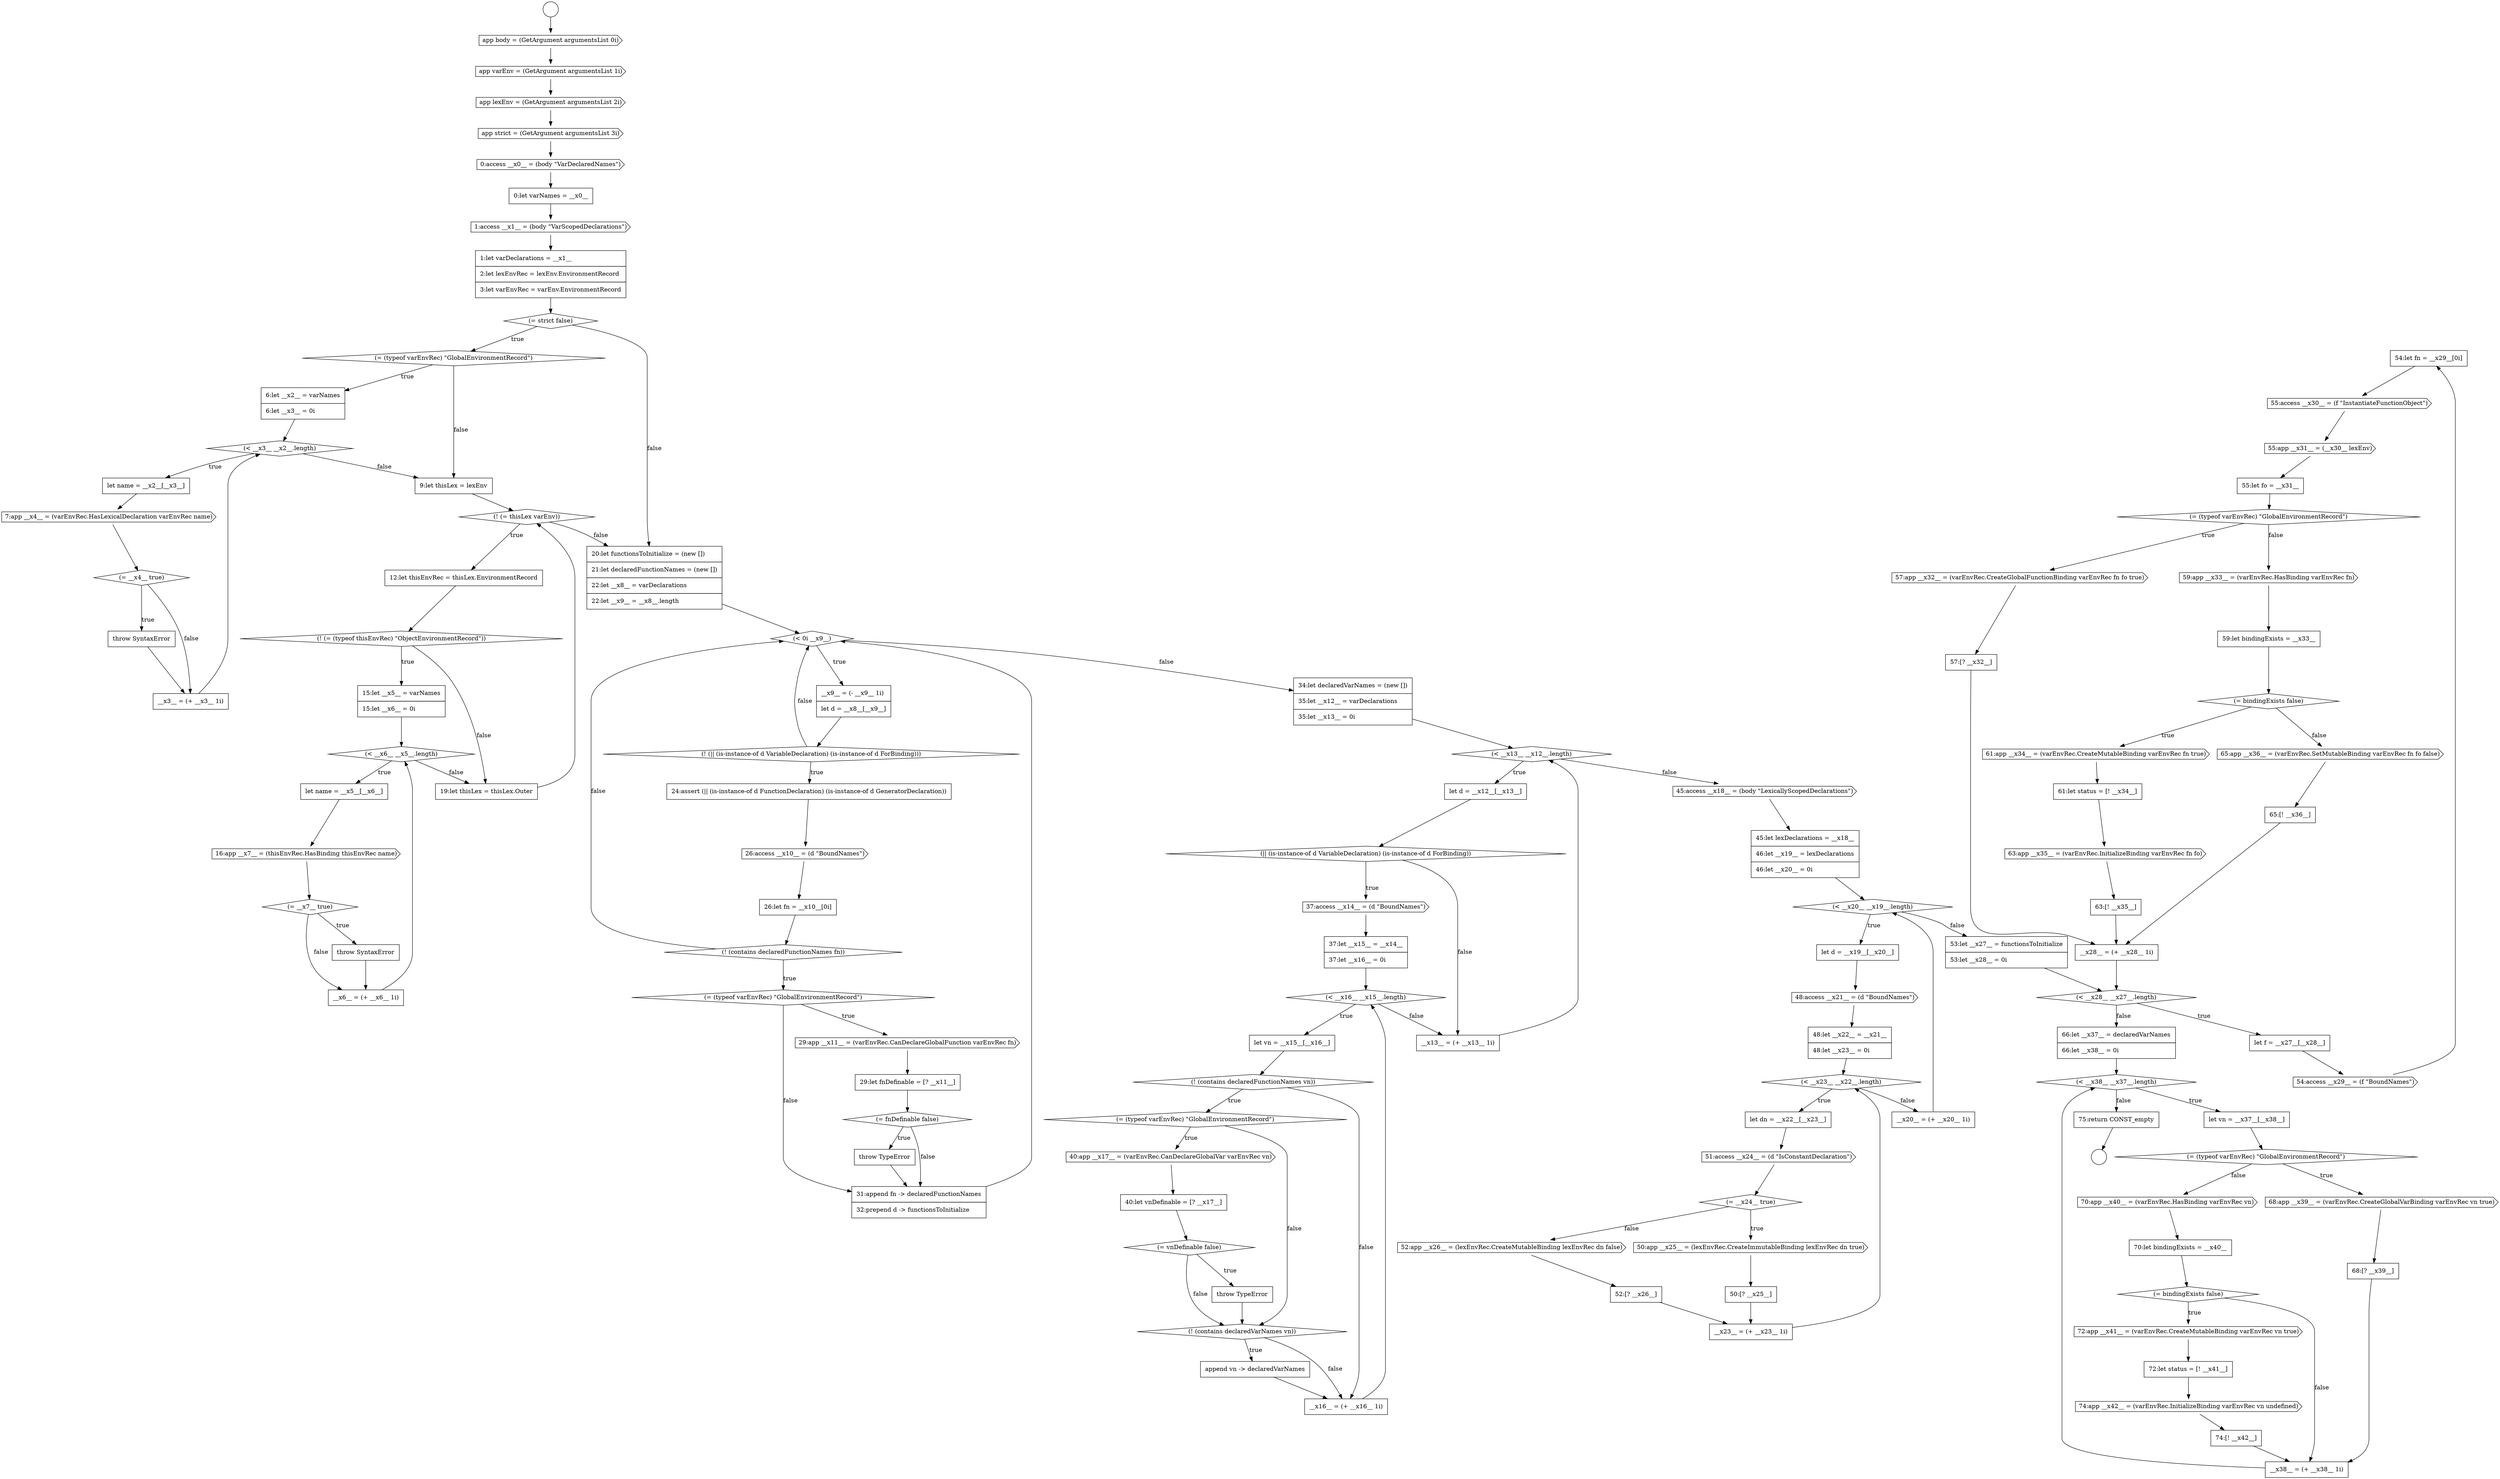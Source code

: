 digraph {
  node10420 [shape=none, margin=0, label=<<font color="black">
    <table border="0" cellborder="1" cellspacing="0" cellpadding="10">
      <tr><td align="left">54:let fn = __x29__[0i]</td></tr>
    </table>
  </font>> color="black" fillcolor="white" style=filled]
  node10357 [shape=diamond, label=<<font color="black">(! (= thisLex varEnv))</font>> color="black" fillcolor="white" style=filled]
  node10410 [shape=cds, label=<<font color="black">50:app __x25__ = (lexEnvRec.CreateImmutableBinding lexEnvRec dn true)</font>> color="black" fillcolor="white" style=filled]
  node10373 [shape=cds, label=<<font color="black">26:access __x10__ = (d &quot;BoundNames&quot;)</font>> color="black" fillcolor="white" style=filled]
  node10399 [shape=none, margin=0, label=<<font color="black">
    <table border="0" cellborder="1" cellspacing="0" cellpadding="10">
      <tr><td align="left">__x13__ = (+ __x13__ 1i)</td></tr>
    </table>
  </font>> color="black" fillcolor="white" style=filled]
  node10363 [shape=cds, label=<<font color="black">16:app __x7__ = (thisEnvRec.HasBinding thisEnvRec name)</font>> color="black" fillcolor="white" style=filled]
  node10387 [shape=none, margin=0, label=<<font color="black">
    <table border="0" cellborder="1" cellspacing="0" cellpadding="10">
      <tr><td align="left">37:let __x15__ = __x14__</td></tr>
      <tr><td align="left">37:let __x16__ = 0i</td></tr>
    </table>
  </font>> color="black" fillcolor="white" style=filled]
  node10446 [shape=cds, label=<<font color="black">72:app __x41__ = (varEnvRec.CreateMutableBinding varEnvRec vn true)</font>> color="black" fillcolor="white" style=filled]
  node10431 [shape=none, margin=0, label=<<font color="black">
    <table border="0" cellborder="1" cellspacing="0" cellpadding="10">
      <tr><td align="left">61:let status = [! __x34__]</td></tr>
    </table>
  </font>> color="black" fillcolor="white" style=filled]
  node10433 [shape=none, margin=0, label=<<font color="black">
    <table border="0" cellborder="1" cellspacing="0" cellpadding="10">
      <tr><td align="left">63:[! __x35__]</td></tr>
    </table>
  </font>> color="black" fillcolor="white" style=filled]
  node10395 [shape=none, margin=0, label=<<font color="black">
    <table border="0" cellborder="1" cellspacing="0" cellpadding="10">
      <tr><td align="left">throw TypeError</td></tr>
    </table>
  </font>> color="black" fillcolor="white" style=filled]
  node10358 [shape=none, margin=0, label=<<font color="black">
    <table border="0" cellborder="1" cellspacing="0" cellpadding="10">
      <tr><td align="left">12:let thisEnvRec = thisLex.EnvironmentRecord</td></tr>
    </table>
  </font>> color="black" fillcolor="white" style=filled]
  node10346 [shape=none, margin=0, label=<<font color="black">
    <table border="0" cellborder="1" cellspacing="0" cellpadding="10">
      <tr><td align="left">1:let varDeclarations = __x1__</td></tr>
      <tr><td align="left">2:let lexEnvRec = lexEnv.EnvironmentRecord</td></tr>
      <tr><td align="left">3:let varEnvRec = varEnv.EnvironmentRecord</td></tr>
    </table>
  </font>> color="black" fillcolor="white" style=filled]
  node10414 [shape=none, margin=0, label=<<font color="black">
    <table border="0" cellborder="1" cellspacing="0" cellpadding="10">
      <tr><td align="left">__x23__ = (+ __x23__ 1i)</td></tr>
    </table>
  </font>> color="black" fillcolor="white" style=filled]
  node10341 [shape=cds, label=<<font color="black">app lexEnv = (GetArgument argumentsList 2i)</font>> color="black" fillcolor="white" style=filled]
  node10351 [shape=none, margin=0, label=<<font color="black">
    <table border="0" cellborder="1" cellspacing="0" cellpadding="10">
      <tr><td align="left">let name = __x2__[__x3__]</td></tr>
    </table>
  </font>> color="black" fillcolor="white" style=filled]
  node10368 [shape=none, margin=0, label=<<font color="black">
    <table border="0" cellborder="1" cellspacing="0" cellpadding="10">
      <tr><td align="left">20:let functionsToInitialize = (new [])</td></tr>
      <tr><td align="left">21:let declaredFunctionNames = (new [])</td></tr>
      <tr><td align="left">22:let __x8__ = varDeclarations</td></tr>
      <tr><td align="left">22:let __x9__ = __x8__.length</td></tr>
    </table>
  </font>> color="black" fillcolor="white" style=filled]
  node10427 [shape=cds, label=<<font color="black">59:app __x33__ = (varEnvRec.HasBinding varEnvRec fn)</font>> color="black" fillcolor="white" style=filled]
  node10437 [shape=none, margin=0, label=<<font color="black">
    <table border="0" cellborder="1" cellspacing="0" cellpadding="10">
      <tr><td align="left">66:let __x37__ = declaredVarNames</td></tr>
      <tr><td align="left">66:let __x38__ = 0i</td></tr>
    </table>
  </font>> color="black" fillcolor="white" style=filled]
  node10356 [shape=none, margin=0, label=<<font color="black">
    <table border="0" cellborder="1" cellspacing="0" cellpadding="10">
      <tr><td align="left">9:let thisLex = lexEnv</td></tr>
    </table>
  </font>> color="black" fillcolor="white" style=filled]
  node10382 [shape=none, margin=0, label=<<font color="black">
    <table border="0" cellborder="1" cellspacing="0" cellpadding="10">
      <tr><td align="left">34:let declaredVarNames = (new [])</td></tr>
      <tr><td align="left">35:let __x12__ = varDeclarations</td></tr>
      <tr><td align="left">35:let __x13__ = 0i</td></tr>
    </table>
  </font>> color="black" fillcolor="white" style=filled]
  node10337 [shape=circle label=" " color="black" fillcolor="white" style=filled]
  node10419 [shape=cds, label=<<font color="black">54:access __x29__ = (f &quot;BoundNames&quot;)</font>> color="black" fillcolor="white" style=filled]
  node10378 [shape=none, margin=0, label=<<font color="black">
    <table border="0" cellborder="1" cellspacing="0" cellpadding="10">
      <tr><td align="left">29:let fnDefinable = [? __x11__]</td></tr>
    </table>
  </font>> color="black" fillcolor="white" style=filled]
  node10404 [shape=cds, label=<<font color="black">48:access __x21__ = (d &quot;BoundNames&quot;)</font>> color="black" fillcolor="white" style=filled]
  node10442 [shape=none, margin=0, label=<<font color="black">
    <table border="0" cellborder="1" cellspacing="0" cellpadding="10">
      <tr><td align="left">68:[? __x39__]</td></tr>
    </table>
  </font>> color="black" fillcolor="white" style=filled]
  node10405 [shape=none, margin=0, label=<<font color="black">
    <table border="0" cellborder="1" cellspacing="0" cellpadding="10">
      <tr><td align="left">48:let __x22__ = __x21__</td></tr>
      <tr><td align="left">48:let __x23__ = 0i</td></tr>
    </table>
  </font>> color="black" fillcolor="white" style=filled]
  node10390 [shape=diamond, label=<<font color="black">(! (contains declaredFunctionNames vn))</font>> color="black" fillcolor="white" style=filled]
  node10422 [shape=cds, label=<<font color="black">55:app __x31__ = (__x30__ lexEnv)</font>> color="black" fillcolor="white" style=filled]
  node10350 [shape=diamond, label=<<font color="black">(&lt; __x3__ __x2__.length)</font>> color="black" fillcolor="white" style=filled]
  node10388 [shape=diamond, label=<<font color="black">(&lt; __x16__ __x15__.length)</font>> color="black" fillcolor="white" style=filled]
  node10362 [shape=none, margin=0, label=<<font color="black">
    <table border="0" cellborder="1" cellspacing="0" cellpadding="10">
      <tr><td align="left">let name = __x5__[__x6__]</td></tr>
    </table>
  </font>> color="black" fillcolor="white" style=filled]
  node10374 [shape=none, margin=0, label=<<font color="black">
    <table border="0" cellborder="1" cellspacing="0" cellpadding="10">
      <tr><td align="left">26:let fn = __x10__[0i]</td></tr>
    </table>
  </font>> color="black" fillcolor="white" style=filled]
  node10345 [shape=cds, label=<<font color="black">1:access __x1__ = (body &quot;VarScopedDeclarations&quot;)</font>> color="black" fillcolor="white" style=filled]
  node10426 [shape=none, margin=0, label=<<font color="black">
    <table border="0" cellborder="1" cellspacing="0" cellpadding="10">
      <tr><td align="left">57:[? __x32__]</td></tr>
    </table>
  </font>> color="black" fillcolor="white" style=filled]
  node10409 [shape=diamond, label=<<font color="black">(= __x24__ true)</font>> color="black" fillcolor="white" style=filled]
  node10394 [shape=diamond, label=<<font color="black">(= vnDefinable false)</font>> color="black" fillcolor="white" style=filled]
  node10441 [shape=cds, label=<<font color="black">68:app __x39__ = (varEnvRec.CreateGlobalVarBinding varEnvRec vn true)</font>> color="black" fillcolor="white" style=filled]
  node10369 [shape=diamond, label=<<font color="black">(&lt; 0i __x9__)</font>> color="black" fillcolor="white" style=filled]
  node10367 [shape=none, margin=0, label=<<font color="black">
    <table border="0" cellborder="1" cellspacing="0" cellpadding="10">
      <tr><td align="left">19:let thisLex = thisLex.Outer</td></tr>
    </table>
  </font>> color="black" fillcolor="white" style=filled]
  node10413 [shape=none, margin=0, label=<<font color="black">
    <table border="0" cellborder="1" cellspacing="0" cellpadding="10">
      <tr><td align="left">52:[? __x26__]</td></tr>
    </table>
  </font>> color="black" fillcolor="white" style=filled]
  node10445 [shape=diamond, label=<<font color="black">(= bindingExists false)</font>> color="black" fillcolor="white" style=filled]
  node10398 [shape=none, margin=0, label=<<font color="black">
    <table border="0" cellborder="1" cellspacing="0" cellpadding="10">
      <tr><td align="left">__x16__ = (+ __x16__ 1i)</td></tr>
    </table>
  </font>> color="black" fillcolor="white" style=filled]
  node10434 [shape=cds, label=<<font color="black">65:app __x36__ = (varEnvRec.SetMutableBinding varEnvRec fn fo false)</font>> color="black" fillcolor="white" style=filled]
  node10430 [shape=cds, label=<<font color="black">61:app __x34__ = (varEnvRec.CreateMutableBinding varEnvRec fn true)</font>> color="black" fillcolor="white" style=filled]
  node10391 [shape=diamond, label=<<font color="black">(= (typeof varEnvRec) &quot;GlobalEnvironmentRecord&quot;)</font>> color="black" fillcolor="white" style=filled]
  node10381 [shape=none, margin=0, label=<<font color="black">
    <table border="0" cellborder="1" cellspacing="0" cellpadding="10">
      <tr><td align="left">31:append fn -&gt; declaredFunctionNames</td></tr>
      <tr><td align="left">32:prepend d -&gt; functionsToInitialize</td></tr>
    </table>
  </font>> color="black" fillcolor="white" style=filled]
  node10342 [shape=cds, label=<<font color="black">app strict = (GetArgument argumentsList 3i)</font>> color="black" fillcolor="white" style=filled]
  node10353 [shape=diamond, label=<<font color="black">(= __x4__ true)</font>> color="black" fillcolor="white" style=filled]
  node10423 [shape=none, margin=0, label=<<font color="black">
    <table border="0" cellborder="1" cellspacing="0" cellpadding="10">
      <tr><td align="left">55:let fo = __x31__</td></tr>
    </table>
  </font>> color="black" fillcolor="white" style=filled]
  node10401 [shape=none, margin=0, label=<<font color="black">
    <table border="0" cellborder="1" cellspacing="0" cellpadding="10">
      <tr><td align="left">45:let lexDeclarations = __x18__</td></tr>
      <tr><td align="left">46:let __x19__ = lexDeclarations</td></tr>
      <tr><td align="left">46:let __x20__ = 0i</td></tr>
    </table>
  </font>> color="black" fillcolor="white" style=filled]
  node10438 [shape=diamond, label=<<font color="black">(&lt; __x38__ __x37__.length)</font>> color="black" fillcolor="white" style=filled]
  node10349 [shape=none, margin=0, label=<<font color="black">
    <table border="0" cellborder="1" cellspacing="0" cellpadding="10">
      <tr><td align="left">6:let __x2__ = varNames</td></tr>
      <tr><td align="left">6:let __x3__ = 0i</td></tr>
    </table>
  </font>> color="black" fillcolor="white" style=filled]
  node10406 [shape=diamond, label=<<font color="black">(&lt; __x23__ __x22__.length)</font>> color="black" fillcolor="white" style=filled]
  node10366 [shape=none, margin=0, label=<<font color="black">
    <table border="0" cellborder="1" cellspacing="0" cellpadding="10">
      <tr><td align="left">__x6__ = (+ __x6__ 1i)</td></tr>
    </table>
  </font>> color="black" fillcolor="white" style=filled]
  node10338 [shape=circle label=" " color="black" fillcolor="white" style=filled]
  node10377 [shape=cds, label=<<font color="black">29:app __x11__ = (varEnvRec.CanDeclareGlobalFunction varEnvRec fn)</font>> color="black" fillcolor="white" style=filled]
  node10359 [shape=diamond, label=<<font color="black">(! (= (typeof thisEnvRec) &quot;ObjectEnvironmentRecord&quot;))</font>> color="black" fillcolor="white" style=filled]
  node10425 [shape=cds, label=<<font color="black">57:app __x32__ = (varEnvRec.CreateGlobalFunctionBinding varEnvRec fn fo true)</font>> color="black" fillcolor="white" style=filled]
  node10435 [shape=none, margin=0, label=<<font color="black">
    <table border="0" cellborder="1" cellspacing="0" cellpadding="10">
      <tr><td align="left">65:[! __x36__]</td></tr>
    </table>
  </font>> color="black" fillcolor="white" style=filled]
  node10393 [shape=none, margin=0, label=<<font color="black">
    <table border="0" cellborder="1" cellspacing="0" cellpadding="10">
      <tr><td align="left">40:let vnDefinable = [? __x17__]</td></tr>
    </table>
  </font>> color="black" fillcolor="white" style=filled]
  node10348 [shape=diamond, label=<<font color="black">(= (typeof varEnvRec) &quot;GlobalEnvironmentRecord&quot;)</font>> color="black" fillcolor="white" style=filled]
  node10361 [shape=diamond, label=<<font color="black">(&lt; __x6__ __x5__.length)</font>> color="black" fillcolor="white" style=filled]
  node10416 [shape=none, margin=0, label=<<font color="black">
    <table border="0" cellborder="1" cellspacing="0" cellpadding="10">
      <tr><td align="left">53:let __x27__ = functionsToInitialize</td></tr>
      <tr><td align="left">53:let __x28__ = 0i</td></tr>
    </table>
  </font>> color="black" fillcolor="white" style=filled]
  node10370 [shape=none, margin=0, label=<<font color="black">
    <table border="0" cellborder="1" cellspacing="0" cellpadding="10">
      <tr><td align="left">__x9__ = (- __x9__ 1i)</td></tr>
      <tr><td align="left">let d = __x8__[__x9__]</td></tr>
    </table>
  </font>> color="black" fillcolor="white" style=filled]
  node10385 [shape=diamond, label=<<font color="black">(|| (is-instance-of d VariableDeclaration) (is-instance-of d ForBinding))</font>> color="black" fillcolor="white" style=filled]
  node10429 [shape=diamond, label=<<font color="black">(= bindingExists false)</font>> color="black" fillcolor="white" style=filled]
  node10448 [shape=cds, label=<<font color="black">74:app __x42__ = (varEnvRec.InitializeBinding varEnvRec vn undefined)</font>> color="black" fillcolor="white" style=filled]
  node10450 [shape=none, margin=0, label=<<font color="black">
    <table border="0" cellborder="1" cellspacing="0" cellpadding="10">
      <tr><td align="left">__x38__ = (+ __x38__ 1i)</td></tr>
    </table>
  </font>> color="black" fillcolor="white" style=filled]
  node10412 [shape=cds, label=<<font color="black">52:app __x26__ = (lexEnvRec.CreateMutableBinding lexEnvRec dn false)</font>> color="black" fillcolor="white" style=filled]
  node10380 [shape=none, margin=0, label=<<font color="black">
    <table border="0" cellborder="1" cellspacing="0" cellpadding="10">
      <tr><td align="left">throw TypeError</td></tr>
    </table>
  </font>> color="black" fillcolor="white" style=filled]
  node10397 [shape=none, margin=0, label=<<font color="black">
    <table border="0" cellborder="1" cellspacing="0" cellpadding="10">
      <tr><td align="left">append vn -&gt; declaredVarNames</td></tr>
    </table>
  </font>> color="black" fillcolor="white" style=filled]
  node10375 [shape=diamond, label=<<font color="black">(! (contains declaredFunctionNames fn))</font>> color="black" fillcolor="white" style=filled]
  node10402 [shape=diamond, label=<<font color="black">(&lt; __x20__ __x19__.length)</font>> color="black" fillcolor="white" style=filled]
  node10444 [shape=none, margin=0, label=<<font color="black">
    <table border="0" cellborder="1" cellspacing="0" cellpadding="10">
      <tr><td align="left">70:let bindingExists = __x40__</td></tr>
    </table>
  </font>> color="black" fillcolor="white" style=filled]
  node10407 [shape=none, margin=0, label=<<font color="black">
    <table border="0" cellborder="1" cellspacing="0" cellpadding="10">
      <tr><td align="left">let dn = __x22__[__x23__]</td></tr>
    </table>
  </font>> color="black" fillcolor="white" style=filled]
  node10424 [shape=diamond, label=<<font color="black">(= (typeof varEnvRec) &quot;GlobalEnvironmentRecord&quot;)</font>> color="black" fillcolor="white" style=filled]
  node10417 [shape=diamond, label=<<font color="black">(&lt; __x28__ __x27__.length)</font>> color="black" fillcolor="white" style=filled]
  node10354 [shape=none, margin=0, label=<<font color="black">
    <table border="0" cellborder="1" cellspacing="0" cellpadding="10">
      <tr><td align="left">throw SyntaxError</td></tr>
    </table>
  </font>> color="black" fillcolor="white" style=filled]
  node10449 [shape=none, margin=0, label=<<font color="black">
    <table border="0" cellborder="1" cellspacing="0" cellpadding="10">
      <tr><td align="left">74:[! __x42__]</td></tr>
    </table>
  </font>> color="black" fillcolor="white" style=filled]
  node10384 [shape=none, margin=0, label=<<font color="black">
    <table border="0" cellborder="1" cellspacing="0" cellpadding="10">
      <tr><td align="left">let d = __x12__[__x13__]</td></tr>
    </table>
  </font>> color="black" fillcolor="white" style=filled]
  node10339 [shape=cds, label=<<font color="black">app body = (GetArgument argumentsList 0i)</font>> color="black" fillcolor="white" style=filled]
  node10371 [shape=diamond, label=<<font color="black">(! (|| (is-instance-of d VariableDeclaration) (is-instance-of d ForBinding)))</font>> color="black" fillcolor="white" style=filled]
  node10392 [shape=cds, label=<<font color="black">40:app __x17__ = (varEnvRec.CanDeclareGlobalVar varEnvRec vn)</font>> color="black" fillcolor="white" style=filled]
  node10439 [shape=none, margin=0, label=<<font color="black">
    <table border="0" cellborder="1" cellspacing="0" cellpadding="10">
      <tr><td align="left">let vn = __x37__[__x38__]</td></tr>
    </table>
  </font>> color="black" fillcolor="white" style=filled]
  node10360 [shape=none, margin=0, label=<<font color="black">
    <table border="0" cellborder="1" cellspacing="0" cellpadding="10">
      <tr><td align="left">15:let __x5__ = varNames</td></tr>
      <tr><td align="left">15:let __x6__ = 0i</td></tr>
    </table>
  </font>> color="black" fillcolor="white" style=filled]
  node10365 [shape=none, margin=0, label=<<font color="black">
    <table border="0" cellborder="1" cellspacing="0" cellpadding="10">
      <tr><td align="left">throw SyntaxError</td></tr>
    </table>
  </font>> color="black" fillcolor="white" style=filled]
  node10343 [shape=cds, label=<<font color="black">0:access __x0__ = (body &quot;VarDeclaredNames&quot;)</font>> color="black" fillcolor="white" style=filled]
  node10415 [shape=none, margin=0, label=<<font color="black">
    <table border="0" cellborder="1" cellspacing="0" cellpadding="10">
      <tr><td align="left">__x20__ = (+ __x20__ 1i)</td></tr>
    </table>
  </font>> color="black" fillcolor="white" style=filled]
  node10436 [shape=none, margin=0, label=<<font color="black">
    <table border="0" cellborder="1" cellspacing="0" cellpadding="10">
      <tr><td align="left">__x28__ = (+ __x28__ 1i)</td></tr>
    </table>
  </font>> color="black" fillcolor="white" style=filled]
  node10432 [shape=cds, label=<<font color="black">63:app __x35__ = (varEnvRec.InitializeBinding varEnvRec fn fo)</font>> color="black" fillcolor="white" style=filled]
  node10451 [shape=none, margin=0, label=<<font color="black">
    <table border="0" cellborder="1" cellspacing="0" cellpadding="10">
      <tr><td align="left">75:return CONST_empty</td></tr>
    </table>
  </font>> color="black" fillcolor="white" style=filled]
  node10364 [shape=diamond, label=<<font color="black">(= __x7__ true)</font>> color="black" fillcolor="white" style=filled]
  node10376 [shape=diamond, label=<<font color="black">(= (typeof varEnvRec) &quot;GlobalEnvironmentRecord&quot;)</font>> color="black" fillcolor="white" style=filled]
  node10347 [shape=diamond, label=<<font color="black">(= strict false)</font>> color="black" fillcolor="white" style=filled]
  node10352 [shape=cds, label=<<font color="black">7:app __x4__ = (varEnvRec.HasLexicalDeclaration varEnvRec name)</font>> color="black" fillcolor="white" style=filled]
  node10411 [shape=none, margin=0, label=<<font color="black">
    <table border="0" cellborder="1" cellspacing="0" cellpadding="10">
      <tr><td align="left">50:[? __x25__]</td></tr>
    </table>
  </font>> color="black" fillcolor="white" style=filled]
  node10386 [shape=cds, label=<<font color="black">37:access __x14__ = (d &quot;BoundNames&quot;)</font>> color="black" fillcolor="white" style=filled]
  node10400 [shape=cds, label=<<font color="black">45:access __x18__ = (body &quot;LexicallyScopedDeclarations&quot;)</font>> color="black" fillcolor="white" style=filled]
  node10428 [shape=none, margin=0, label=<<font color="black">
    <table border="0" cellborder="1" cellspacing="0" cellpadding="10">
      <tr><td align="left">59:let bindingExists = __x33__</td></tr>
    </table>
  </font>> color="black" fillcolor="white" style=filled]
  node10447 [shape=none, margin=0, label=<<font color="black">
    <table border="0" cellborder="1" cellspacing="0" cellpadding="10">
      <tr><td align="left">72:let status = [! __x41__]</td></tr>
    </table>
  </font>> color="black" fillcolor="white" style=filled]
  node10443 [shape=cds, label=<<font color="black">70:app __x40__ = (varEnvRec.HasBinding varEnvRec vn)</font>> color="black" fillcolor="white" style=filled]
  node10418 [shape=none, margin=0, label=<<font color="black">
    <table border="0" cellborder="1" cellspacing="0" cellpadding="10">
      <tr><td align="left">let f = __x27__[__x28__]</td></tr>
    </table>
  </font>> color="black" fillcolor="white" style=filled]
  node10396 [shape=diamond, label=<<font color="black">(! (contains declaredVarNames vn))</font>> color="black" fillcolor="white" style=filled]
  node10408 [shape=cds, label=<<font color="black">51:access __x24__ = (d &quot;IsConstantDeclaration&quot;)</font>> color="black" fillcolor="white" style=filled]
  node10340 [shape=cds, label=<<font color="black">app varEnv = (GetArgument argumentsList 1i)</font>> color="black" fillcolor="white" style=filled]
  node10379 [shape=diamond, label=<<font color="black">(= fnDefinable false)</font>> color="black" fillcolor="white" style=filled]
  node10355 [shape=none, margin=0, label=<<font color="black">
    <table border="0" cellborder="1" cellspacing="0" cellpadding="10">
      <tr><td align="left">__x3__ = (+ __x3__ 1i)</td></tr>
    </table>
  </font>> color="black" fillcolor="white" style=filled]
  node10421 [shape=cds, label=<<font color="black">55:access __x30__ = (f &quot;InstantiateFunctionObject&quot;)</font>> color="black" fillcolor="white" style=filled]
  node10403 [shape=none, margin=0, label=<<font color="black">
    <table border="0" cellborder="1" cellspacing="0" cellpadding="10">
      <tr><td align="left">let d = __x19__[__x20__]</td></tr>
    </table>
  </font>> color="black" fillcolor="white" style=filled]
  node10440 [shape=diamond, label=<<font color="black">(= (typeof varEnvRec) &quot;GlobalEnvironmentRecord&quot;)</font>> color="black" fillcolor="white" style=filled]
  node10372 [shape=none, margin=0, label=<<font color="black">
    <table border="0" cellborder="1" cellspacing="0" cellpadding="10">
      <tr><td align="left">24:assert (|| (is-instance-of d FunctionDeclaration) (is-instance-of d GeneratorDeclaration))</td></tr>
    </table>
  </font>> color="black" fillcolor="white" style=filled]
  node10344 [shape=none, margin=0, label=<<font color="black">
    <table border="0" cellborder="1" cellspacing="0" cellpadding="10">
      <tr><td align="left">0:let varNames = __x0__</td></tr>
    </table>
  </font>> color="black" fillcolor="white" style=filled]
  node10389 [shape=none, margin=0, label=<<font color="black">
    <table border="0" cellborder="1" cellspacing="0" cellpadding="10">
      <tr><td align="left">let vn = __x15__[__x16__]</td></tr>
    </table>
  </font>> color="black" fillcolor="white" style=filled]
  node10383 [shape=diamond, label=<<font color="black">(&lt; __x13__ __x12__.length)</font>> color="black" fillcolor="white" style=filled]
  node10354 -> node10355 [ color="black"]
  node10342 -> node10343 [ color="black"]
  node10380 -> node10381 [ color="black"]
  node10350 -> node10351 [label=<<font color="black">true</font>> color="black"]
  node10350 -> node10356 [label=<<font color="black">false</font>> color="black"]
  node10386 -> node10387 [ color="black"]
  node10356 -> node10357 [ color="black"]
  node10343 -> node10344 [ color="black"]
  node10368 -> node10369 [ color="black"]
  node10395 -> node10396 [ color="black"]
  node10420 -> node10421 [ color="black"]
  node10375 -> node10376 [label=<<font color="black">true</font>> color="black"]
  node10375 -> node10369 [label=<<font color="black">false</font>> color="black"]
  node10345 -> node10346 [ color="black"]
  node10436 -> node10417 [ color="black"]
  node10403 -> node10404 [ color="black"]
  node10372 -> node10373 [ color="black"]
  node10344 -> node10345 [ color="black"]
  node10367 -> node10357 [ color="black"]
  node10391 -> node10392 [label=<<font color="black">true</font>> color="black"]
  node10391 -> node10396 [label=<<font color="black">false</font>> color="black"]
  node10408 -> node10409 [ color="black"]
  node10411 -> node10414 [ color="black"]
  node10361 -> node10362 [label=<<font color="black">true</font>> color="black"]
  node10361 -> node10367 [label=<<font color="black">false</font>> color="black"]
  node10414 -> node10406 [ color="black"]
  node10424 -> node10425 [label=<<font color="black">true</font>> color="black"]
  node10424 -> node10427 [label=<<font color="black">false</font>> color="black"]
  node10437 -> node10438 [ color="black"]
  node10441 -> node10442 [ color="black"]
  node10407 -> node10408 [ color="black"]
  node10366 -> node10361 [ color="black"]
  node10371 -> node10372 [label=<<font color="black">true</font>> color="black"]
  node10371 -> node10369 [label=<<font color="black">false</font>> color="black"]
  node10374 -> node10375 [ color="black"]
  node10358 -> node10359 [ color="black"]
  node10433 -> node10436 [ color="black"]
  node10378 -> node10379 [ color="black"]
  node10413 -> node10414 [ color="black"]
  node10353 -> node10354 [label=<<font color="black">true</font>> color="black"]
  node10353 -> node10355 [label=<<font color="black">false</font>> color="black"]
  node10348 -> node10349 [label=<<font color="black">true</font>> color="black"]
  node10348 -> node10356 [label=<<font color="black">false</font>> color="black"]
  node10404 -> node10405 [ color="black"]
  node10418 -> node10419 [ color="black"]
  node10385 -> node10386 [label=<<font color="black">true</font>> color="black"]
  node10385 -> node10399 [label=<<font color="black">false</font>> color="black"]
  node10427 -> node10428 [ color="black"]
  node10447 -> node10448 [ color="black"]
  node10430 -> node10431 [ color="black"]
  node10383 -> node10384 [label=<<font color="black">true</font>> color="black"]
  node10383 -> node10400 [label=<<font color="black">false</font>> color="black"]
  node10445 -> node10446 [label=<<font color="black">true</font>> color="black"]
  node10445 -> node10450 [label=<<font color="black">false</font>> color="black"]
  node10446 -> node10447 [ color="black"]
  node10416 -> node10417 [ color="black"]
  node10419 -> node10420 [ color="black"]
  node10389 -> node10390 [ color="black"]
  node10396 -> node10397 [label=<<font color="black">true</font>> color="black"]
  node10396 -> node10398 [label=<<font color="black">false</font>> color="black"]
  node10425 -> node10426 [ color="black"]
  node10410 -> node10411 [ color="black"]
  node10405 -> node10406 [ color="black"]
  node10365 -> node10366 [ color="black"]
  node10451 -> node10338 [ color="black"]
  node10376 -> node10377 [label=<<font color="black">true</font>> color="black"]
  node10376 -> node10381 [label=<<font color="black">false</font>> color="black"]
  node10422 -> node10423 [ color="black"]
  node10351 -> node10352 [ color="black"]
  node10440 -> node10441 [label=<<font color="black">true</font>> color="black"]
  node10440 -> node10443 [label=<<font color="black">false</font>> color="black"]
  node10435 -> node10436 [ color="black"]
  node10406 -> node10407 [label=<<font color="black">true</font>> color="black"]
  node10406 -> node10415 [label=<<font color="black">false</font>> color="black"]
  node10423 -> node10424 [ color="black"]
  node10379 -> node10380 [label=<<font color="black">true</font>> color="black"]
  node10379 -> node10381 [label=<<font color="black">false</font>> color="black"]
  node10393 -> node10394 [ color="black"]
  node10397 -> node10398 [ color="black"]
  node10339 -> node10340 [ color="black"]
  node10352 -> node10353 [ color="black"]
  node10450 -> node10438 [ color="black"]
  node10415 -> node10402 [ color="black"]
  node10428 -> node10429 [ color="black"]
  node10346 -> node10347 [ color="black"]
  node10349 -> node10350 [ color="black"]
  node10387 -> node10388 [ color="black"]
  node10443 -> node10444 [ color="black"]
  node10417 -> node10418 [label=<<font color="black">true</font>> color="black"]
  node10417 -> node10437 [label=<<font color="black">false</font>> color="black"]
  node10355 -> node10350 [ color="black"]
  node10449 -> node10450 [ color="black"]
  node10382 -> node10383 [ color="black"]
  node10444 -> node10445 [ color="black"]
  node10409 -> node10410 [label=<<font color="black">true</font>> color="black"]
  node10409 -> node10412 [label=<<font color="black">false</font>> color="black"]
  node10399 -> node10383 [ color="black"]
  node10364 -> node10365 [label=<<font color="black">true</font>> color="black"]
  node10364 -> node10366 [label=<<font color="black">false</font>> color="black"]
  node10360 -> node10361 [ color="black"]
  node10377 -> node10378 [ color="black"]
  node10438 -> node10439 [label=<<font color="black">true</font>> color="black"]
  node10438 -> node10451 [label=<<font color="black">false</font>> color="black"]
  node10369 -> node10370 [label=<<font color="black">true</font>> color="black"]
  node10369 -> node10382 [label=<<font color="black">false</font>> color="black"]
  node10439 -> node10440 [ color="black"]
  node10381 -> node10369 [ color="black"]
  node10412 -> node10413 [ color="black"]
  node10370 -> node10371 [ color="black"]
  node10421 -> node10422 [ color="black"]
  node10357 -> node10358 [label=<<font color="black">true</font>> color="black"]
  node10357 -> node10368 [label=<<font color="black">false</font>> color="black"]
  node10426 -> node10436 [ color="black"]
  node10384 -> node10385 [ color="black"]
  node10373 -> node10374 [ color="black"]
  node10340 -> node10341 [ color="black"]
  node10394 -> node10395 [label=<<font color="black">true</font>> color="black"]
  node10394 -> node10396 [label=<<font color="black">false</font>> color="black"]
  node10402 -> node10403 [label=<<font color="black">true</font>> color="black"]
  node10402 -> node10416 [label=<<font color="black">false</font>> color="black"]
  node10434 -> node10435 [ color="black"]
  node10341 -> node10342 [ color="black"]
  node10432 -> node10433 [ color="black"]
  node10442 -> node10450 [ color="black"]
  node10400 -> node10401 [ color="black"]
  node10429 -> node10430 [label=<<font color="black">true</font>> color="black"]
  node10429 -> node10434 [label=<<font color="black">false</font>> color="black"]
  node10363 -> node10364 [ color="black"]
  node10431 -> node10432 [ color="black"]
  node10398 -> node10388 [ color="black"]
  node10359 -> node10360 [label=<<font color="black">true</font>> color="black"]
  node10359 -> node10367 [label=<<font color="black">false</font>> color="black"]
  node10362 -> node10363 [ color="black"]
  node10347 -> node10348 [label=<<font color="black">true</font>> color="black"]
  node10347 -> node10368 [label=<<font color="black">false</font>> color="black"]
  node10401 -> node10402 [ color="black"]
  node10337 -> node10339 [ color="black"]
  node10388 -> node10389 [label=<<font color="black">true</font>> color="black"]
  node10388 -> node10399 [label=<<font color="black">false</font>> color="black"]
  node10448 -> node10449 [ color="black"]
  node10392 -> node10393 [ color="black"]
  node10390 -> node10391 [label=<<font color="black">true</font>> color="black"]
  node10390 -> node10398 [label=<<font color="black">false</font>> color="black"]
}
